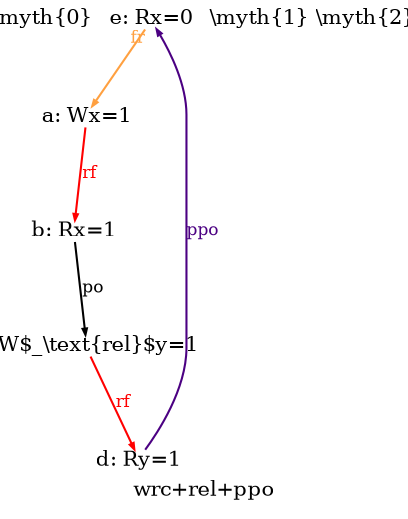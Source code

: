/* Generated, do not edit, edit img/wrc+lwfence+ppo.litmus instead */
digraph G {

splines=spline;

/* legend */
fontsize=10;
label="wrc+rel+ppo";


/* the unlocked events */
proc0_label_node [shape=none, fontsize=10, label="\\myth{0}", pos="1.000000,0.588000!", fixedsize=true, width=0.455000, height=0.091875]
eiid0 [label="a: Wx=1", shape="none", fontsize=10, pos="1.000000,0.367500!", fixedsize="true", height="0.138889", width="0.486111"];
proc1_label_node [shape=none, fontsize=10, label="\\myth{1}", pos="1.700000,0.588000!", fixedsize=true, width=0.455000, height=0.091875]
eiid1 [label="b: Rx=1", shape="none", fontsize=10, pos="1.700000,0.367500!", fixedsize="true", height="0.138889", width="0.486111"];
eiid2 [label="c: W$_\\text{rel}$y=1", shape="none", fontsize=10, pos="1.700000,0.000000!", fixedsize="true", height="0.138889", width="0.486111"];
proc2_label_node [shape=none, fontsize=10, label="\\myth{2}", pos="2.400000,0.588000!", fixedsize=true, width=0.455000, height=0.091875]
eiid3 [label="d: Ry=1", shape="none", fontsize=10, pos="2.400000,0.367500!", fixedsize="true", height="0.138889", width="0.486111"];
eiid4 [label="e: Rx=0", shape="none", fontsize=10, pos="2.400000,0.000000!", fixedsize="true", height="0.138889", width="0.486111"];

/* the intra_causality_data edges */


/* the intra_causality_control edges */

/* the poi edges */
/* the rfmap edges */
eiid0 -> eiid1 [label="rf", color="red", fontcolor="red", fontsize=8, arrowsize="0.300000"];
eiid2 -> eiid3 [label="rf", color="red", fontcolor="red", fontsize=8, arrowsize="0.300000"];


/* The viewed-before edges */
eiid4 -> eiid3 [label="ppo", color="indigo", fontcolor="indigo", fontsize=8, arrowsize="0.300000", dir="back"];
eiid1 -> eiid2 [label="po", color="black", fontcolor="black", fontsize=8, arrowsize="0.300000"];
eiid4 -> eiid0 [taillabel="fr", color="#ffa040", fontcolor="#ffa040", fontsize=8, arrowsize="0.300000"];
}
